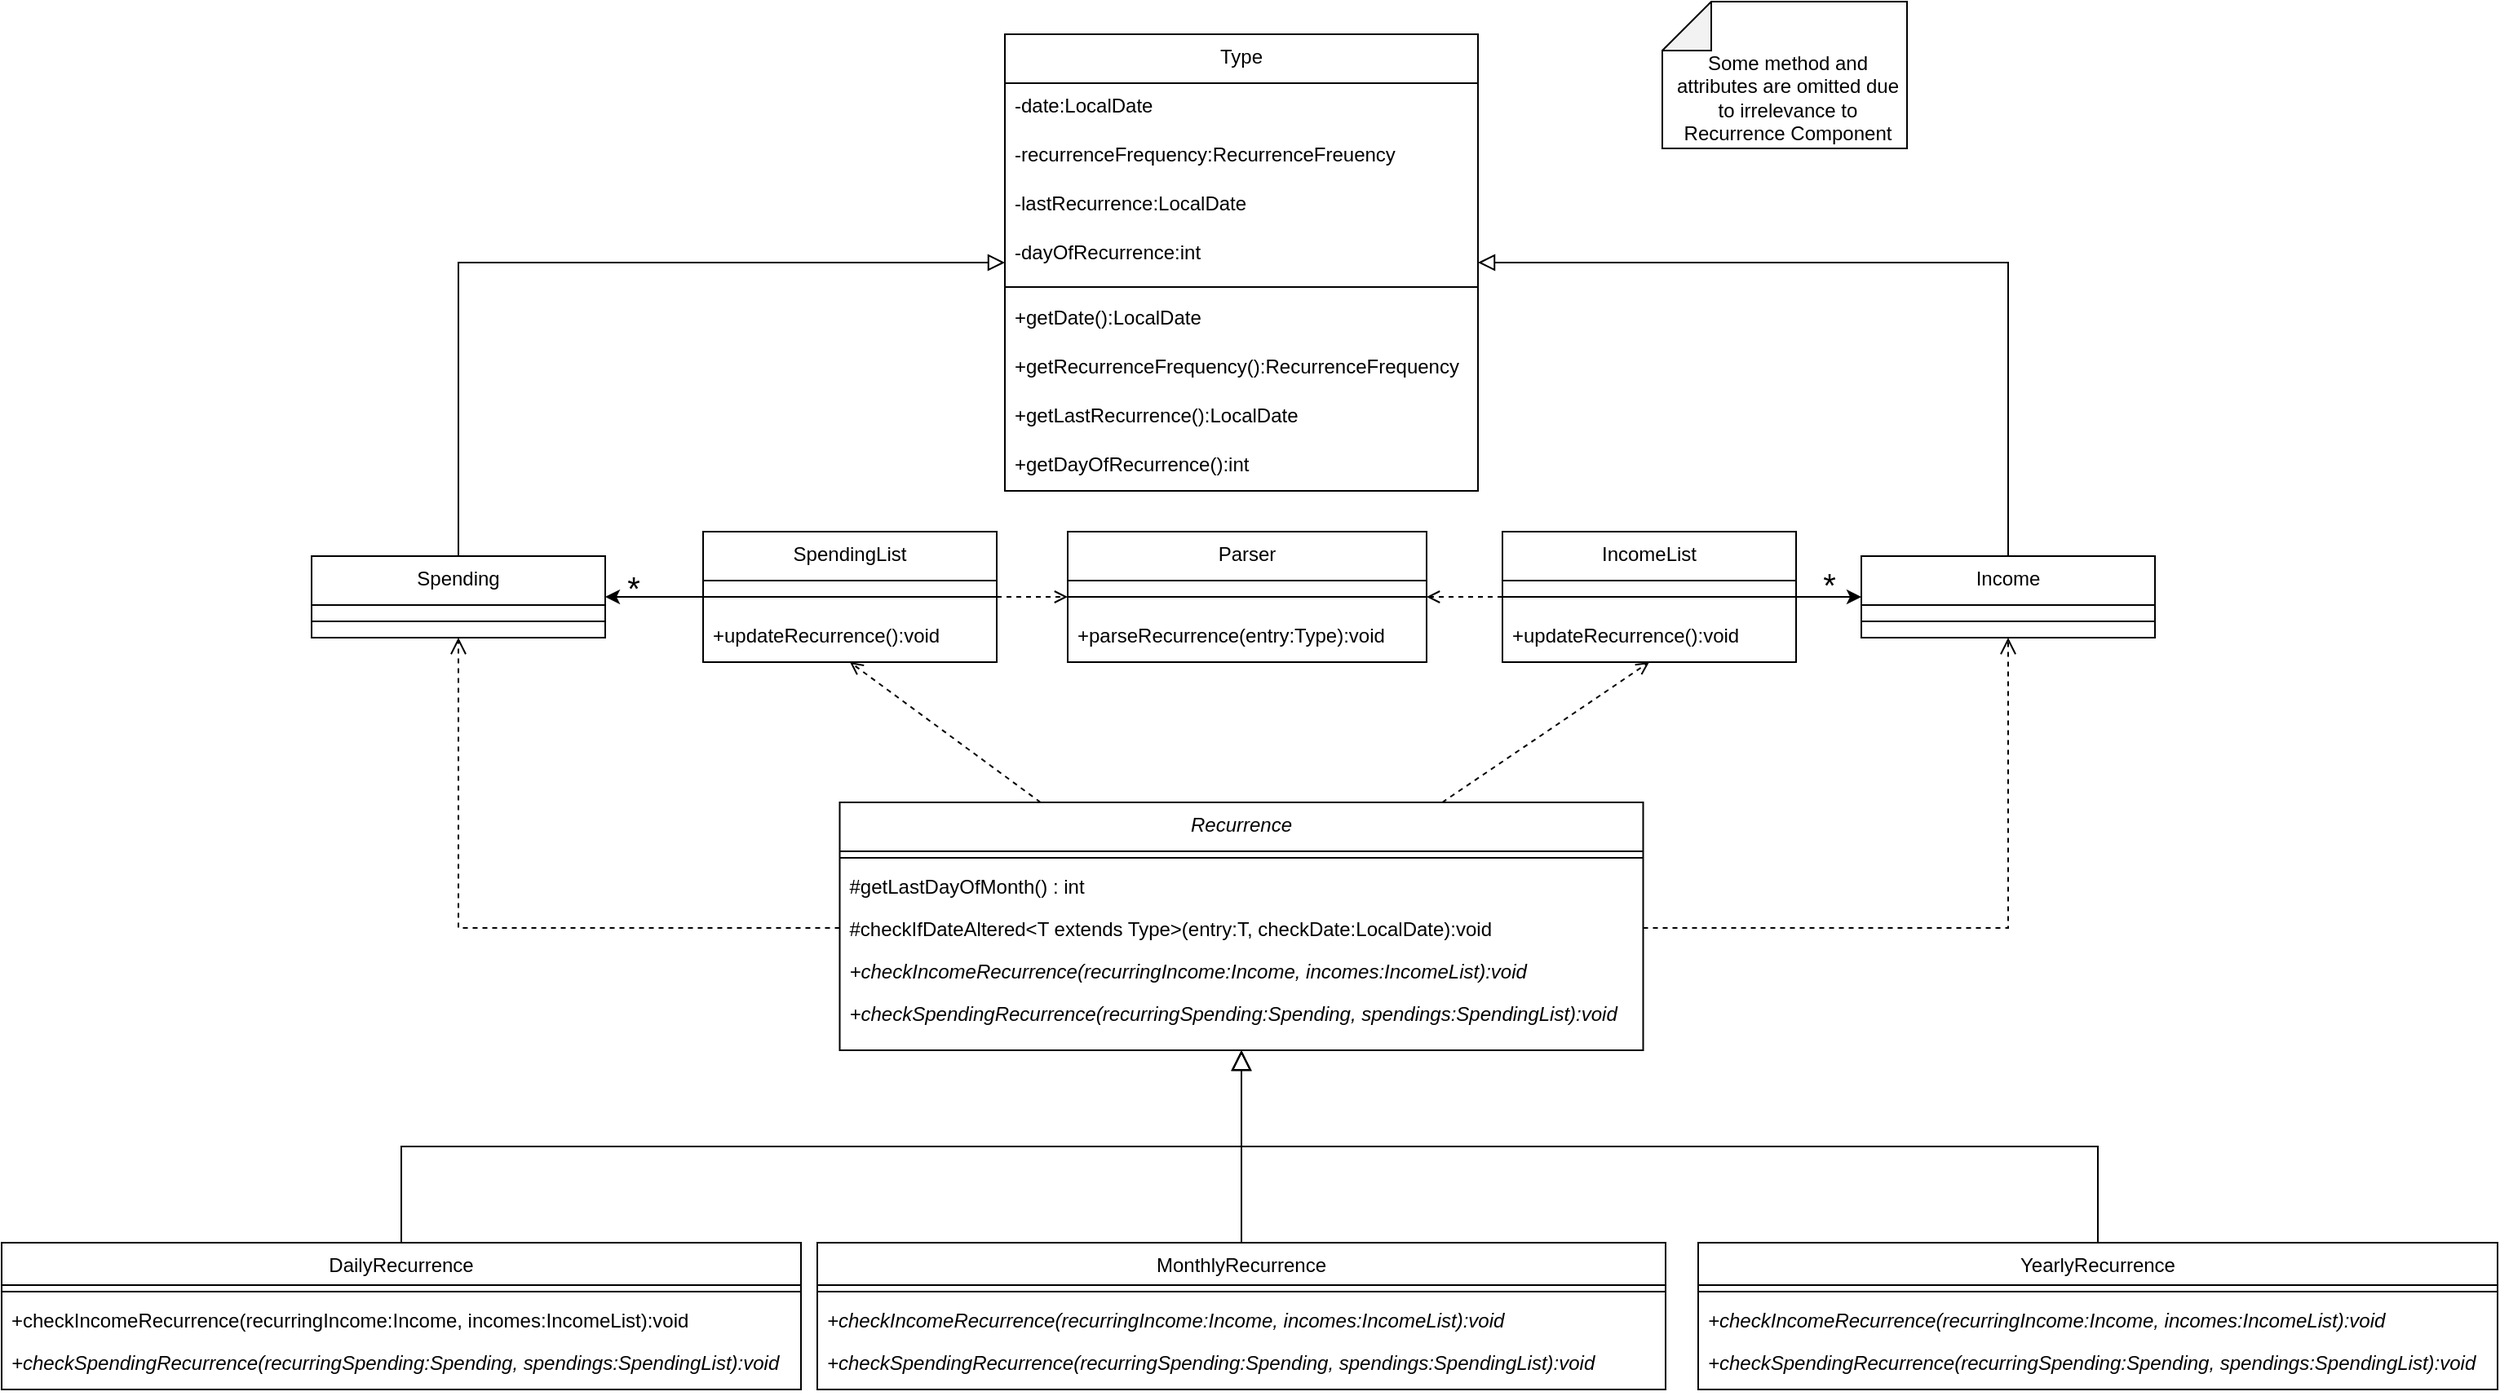 <mxGraphModel dx="2187" dy="840" grid="1" gridSize="10" guides="1" tooltips="1" connect="1" arrows="1" fold="1" page="1" pageScale="1" pageWidth="827" pageHeight="1169" math="0" shadow="0">
  <root>
    <mxCell id="WIyWlLk6GJQsqaUBKTNV-0" />
    <mxCell id="WIyWlLk6GJQsqaUBKTNV-1" parent="WIyWlLk6GJQsqaUBKTNV-0" />
    <mxCell id="zkfFHV4jXpPFQw0GAbJ--0" value="Recurrence" style="swimlane;fontStyle=2;align=center;verticalAlign=top;childLayout=stackLayout;horizontal=1;startSize=30;horizontalStack=0;resizeParent=1;resizeLast=0;collapsible=1;marginBottom=0;rounded=0;shadow=0;strokeWidth=1;" parent="WIyWlLk6GJQsqaUBKTNV-1" vertex="1">
      <mxGeometry x="53.75" y="541" width="492.5" height="152" as="geometry">
        <mxRectangle x="47.5" y="80" width="160" height="26" as="alternateBounds" />
      </mxGeometry>
    </mxCell>
    <mxCell id="zkfFHV4jXpPFQw0GAbJ--4" value="" style="line;html=1;strokeWidth=1;align=left;verticalAlign=middle;spacingTop=-1;spacingLeft=3;spacingRight=3;rotatable=0;labelPosition=right;points=[];portConstraint=eastwest;" parent="zkfFHV4jXpPFQw0GAbJ--0" vertex="1">
      <mxGeometry y="30" width="492.5" height="8" as="geometry" />
    </mxCell>
    <mxCell id="zkfFHV4jXpPFQw0GAbJ--5" value="#getLastDayOfMonth() : int" style="text;align=left;verticalAlign=top;spacingLeft=4;spacingRight=4;overflow=hidden;rotatable=0;points=[[0,0.5],[1,0.5]];portConstraint=eastwest;" parent="zkfFHV4jXpPFQw0GAbJ--0" vertex="1">
      <mxGeometry y="38" width="492.5" height="26" as="geometry" />
    </mxCell>
    <mxCell id="rN-NryZCxEeuz7KnTCO--17" value="#checkIfDateAltered&lt;T extends Type&gt;(entry:T, checkDate:LocalDate):void" style="text;align=left;verticalAlign=top;spacingLeft=4;spacingRight=4;overflow=hidden;rotatable=0;points=[[0,0.5],[1,0.5]];portConstraint=eastwest;" vertex="1" parent="zkfFHV4jXpPFQw0GAbJ--0">
      <mxGeometry y="64" width="492.5" height="26" as="geometry" />
    </mxCell>
    <mxCell id="rN-NryZCxEeuz7KnTCO--22" value="+checkIncomeRecurrence(recurringIncome:Income, incomes:IncomeList):void " style="text;align=left;verticalAlign=top;spacingLeft=4;spacingRight=4;overflow=hidden;rotatable=0;points=[[0,0.5],[1,0.5]];portConstraint=eastwest;fontStyle=2" vertex="1" parent="zkfFHV4jXpPFQw0GAbJ--0">
      <mxGeometry y="90" width="492.5" height="26" as="geometry" />
    </mxCell>
    <mxCell id="rN-NryZCxEeuz7KnTCO--23" value="+checkSpendingRecurrence(recurringSpending:Spending, spendings:SpendingList):void " style="text;align=left;verticalAlign=top;spacingLeft=4;spacingRight=4;overflow=hidden;rotatable=0;points=[[0,0.5],[1,0.5]];portConstraint=eastwest;fontStyle=2" vertex="1" parent="zkfFHV4jXpPFQw0GAbJ--0">
      <mxGeometry y="116" width="492.5" height="26" as="geometry" />
    </mxCell>
    <mxCell id="zkfFHV4jXpPFQw0GAbJ--6" value="DailyRecurrence" style="swimlane;fontStyle=0;align=center;verticalAlign=top;childLayout=stackLayout;horizontal=1;startSize=26;horizontalStack=0;resizeParent=1;resizeLast=0;collapsible=1;marginBottom=0;rounded=0;shadow=0;strokeWidth=1;" parent="WIyWlLk6GJQsqaUBKTNV-1" vertex="1">
      <mxGeometry x="-460" y="811" width="490" height="90" as="geometry">
        <mxRectangle x="130" y="380" width="160" height="26" as="alternateBounds" />
      </mxGeometry>
    </mxCell>
    <mxCell id="zkfFHV4jXpPFQw0GAbJ--9" value="" style="line;html=1;strokeWidth=1;align=left;verticalAlign=middle;spacingTop=-1;spacingLeft=3;spacingRight=3;rotatable=0;labelPosition=right;points=[];portConstraint=eastwest;" parent="zkfFHV4jXpPFQw0GAbJ--6" vertex="1">
      <mxGeometry y="26" width="490" height="8" as="geometry" />
    </mxCell>
    <mxCell id="rN-NryZCxEeuz7KnTCO--24" value="+checkIncomeRecurrence(recurringIncome:Income, incomes:IncomeList):void " style="text;align=left;verticalAlign=top;spacingLeft=4;spacingRight=4;overflow=hidden;rotatable=0;points=[[0,0.5],[1,0.5]];portConstraint=eastwest;fontStyle=0" vertex="1" parent="zkfFHV4jXpPFQw0GAbJ--6">
      <mxGeometry y="34" width="490" height="26" as="geometry" />
    </mxCell>
    <mxCell id="rN-NryZCxEeuz7KnTCO--25" value="+checkSpendingRecurrence(recurringSpending:Spending, spendings:SpendingList):void " style="text;align=left;verticalAlign=top;spacingLeft=4;spacingRight=4;overflow=hidden;rotatable=0;points=[[0,0.5],[1,0.5]];portConstraint=eastwest;fontStyle=2" vertex="1" parent="zkfFHV4jXpPFQw0GAbJ--6">
      <mxGeometry y="60" width="490" height="26" as="geometry" />
    </mxCell>
    <mxCell id="zkfFHV4jXpPFQw0GAbJ--12" value="" style="endArrow=block;endSize=10;endFill=0;shadow=0;strokeWidth=1;rounded=0;curved=0;edgeStyle=elbowEdgeStyle;elbow=vertical;" parent="WIyWlLk6GJQsqaUBKTNV-1" source="zkfFHV4jXpPFQw0GAbJ--6" target="zkfFHV4jXpPFQw0GAbJ--0" edge="1">
      <mxGeometry width="160" relative="1" as="geometry">
        <mxPoint x="200" y="654" as="sourcePoint" />
        <mxPoint x="200" y="654" as="targetPoint" />
      </mxGeometry>
    </mxCell>
    <mxCell id="zkfFHV4jXpPFQw0GAbJ--13" value="MonthlyRecurrence" style="swimlane;fontStyle=0;align=center;verticalAlign=top;childLayout=stackLayout;horizontal=1;startSize=26;horizontalStack=0;resizeParent=1;resizeLast=0;collapsible=1;marginBottom=0;rounded=0;shadow=0;strokeWidth=1;" parent="WIyWlLk6GJQsqaUBKTNV-1" vertex="1">
      <mxGeometry x="40" y="811" width="520" height="90" as="geometry">
        <mxRectangle x="340" y="380" width="170" height="26" as="alternateBounds" />
      </mxGeometry>
    </mxCell>
    <mxCell id="zkfFHV4jXpPFQw0GAbJ--15" value="" style="line;html=1;strokeWidth=1;align=left;verticalAlign=middle;spacingTop=-1;spacingLeft=3;spacingRight=3;rotatable=0;labelPosition=right;points=[];portConstraint=eastwest;" parent="zkfFHV4jXpPFQw0GAbJ--13" vertex="1">
      <mxGeometry y="26" width="520" height="8" as="geometry" />
    </mxCell>
    <mxCell id="rN-NryZCxEeuz7KnTCO--27" value="+checkIncomeRecurrence(recurringIncome:Income, incomes:IncomeList):void " style="text;align=left;verticalAlign=top;spacingLeft=4;spacingRight=4;overflow=hidden;rotatable=0;points=[[0,0.5],[1,0.5]];portConstraint=eastwest;fontStyle=2" vertex="1" parent="zkfFHV4jXpPFQw0GAbJ--13">
      <mxGeometry y="34" width="520" height="26" as="geometry" />
    </mxCell>
    <mxCell id="rN-NryZCxEeuz7KnTCO--28" value="+checkSpendingRecurrence(recurringSpending:Spending, spendings:SpendingList):void " style="text;align=left;verticalAlign=top;spacingLeft=4;spacingRight=4;overflow=hidden;rotatable=0;points=[[0,0.5],[1,0.5]];portConstraint=eastwest;fontStyle=2" vertex="1" parent="zkfFHV4jXpPFQw0GAbJ--13">
      <mxGeometry y="60" width="520" height="30" as="geometry" />
    </mxCell>
    <mxCell id="zkfFHV4jXpPFQw0GAbJ--16" value="" style="endArrow=block;endSize=10;endFill=0;shadow=0;strokeWidth=1;rounded=0;curved=0;edgeStyle=elbowEdgeStyle;elbow=vertical;" parent="WIyWlLk6GJQsqaUBKTNV-1" source="zkfFHV4jXpPFQw0GAbJ--13" target="zkfFHV4jXpPFQw0GAbJ--0" edge="1">
      <mxGeometry width="160" relative="1" as="geometry">
        <mxPoint x="210" y="824" as="sourcePoint" />
        <mxPoint x="310" y="722" as="targetPoint" />
      </mxGeometry>
    </mxCell>
    <mxCell id="rN-NryZCxEeuz7KnTCO--0" value="YearlyRecurrence" style="swimlane;fontStyle=0;align=center;verticalAlign=top;childLayout=stackLayout;horizontal=1;startSize=26;horizontalStack=0;resizeParent=1;resizeLast=0;collapsible=1;marginBottom=0;rounded=0;shadow=0;strokeWidth=1;" vertex="1" parent="WIyWlLk6GJQsqaUBKTNV-1">
      <mxGeometry x="580" y="811" width="490" height="90" as="geometry">
        <mxRectangle x="130" y="380" width="160" height="26" as="alternateBounds" />
      </mxGeometry>
    </mxCell>
    <mxCell id="rN-NryZCxEeuz7KnTCO--3" value="" style="line;html=1;strokeWidth=1;align=left;verticalAlign=middle;spacingTop=-1;spacingLeft=3;spacingRight=3;rotatable=0;labelPosition=right;points=[];portConstraint=eastwest;" vertex="1" parent="rN-NryZCxEeuz7KnTCO--0">
      <mxGeometry y="26" width="490" height="8" as="geometry" />
    </mxCell>
    <mxCell id="rN-NryZCxEeuz7KnTCO--29" value="+checkIncomeRecurrence(recurringIncome:Income, incomes:IncomeList):void " style="text;align=left;verticalAlign=top;spacingLeft=4;spacingRight=4;overflow=hidden;rotatable=0;points=[[0,0.5],[1,0.5]];portConstraint=eastwest;fontStyle=2" vertex="1" parent="rN-NryZCxEeuz7KnTCO--0">
      <mxGeometry y="34" width="490" height="26" as="geometry" />
    </mxCell>
    <mxCell id="rN-NryZCxEeuz7KnTCO--30" value="+checkSpendingRecurrence(recurringSpending:Spending, spendings:SpendingList):void " style="text;align=left;verticalAlign=top;spacingLeft=4;spacingRight=4;overflow=hidden;rotatable=0;points=[[0,0.5],[1,0.5]];portConstraint=eastwest;fontStyle=2" vertex="1" parent="rN-NryZCxEeuz7KnTCO--0">
      <mxGeometry y="60" width="490" height="30" as="geometry" />
    </mxCell>
    <mxCell id="rN-NryZCxEeuz7KnTCO--16" value="" style="endArrow=block;endSize=10;endFill=0;shadow=0;strokeWidth=1;rounded=0;curved=0;edgeStyle=elbowEdgeStyle;elbow=vertical;exitX=0.5;exitY=0;exitDx=0;exitDy=0;entryX=0.5;entryY=1;entryDx=0;entryDy=0;" edge="1" parent="WIyWlLk6GJQsqaUBKTNV-1" source="rN-NryZCxEeuz7KnTCO--0" target="zkfFHV4jXpPFQw0GAbJ--0">
      <mxGeometry width="160" relative="1" as="geometry">
        <mxPoint x="510" y="811" as="sourcePoint" />
        <mxPoint x="310" y="691" as="targetPoint" />
      </mxGeometry>
    </mxCell>
    <mxCell id="rN-NryZCxEeuz7KnTCO--51" style="edgeStyle=orthogonalEdgeStyle;rounded=0;orthogonalLoop=1;jettySize=auto;html=1;exitX=0;exitY=0.5;exitDx=0;exitDy=0;entryX=1;entryY=0.5;entryDx=0;entryDy=0;" edge="1" parent="WIyWlLk6GJQsqaUBKTNV-1" source="rN-NryZCxEeuz7KnTCO--31" target="rN-NryZCxEeuz7KnTCO--46">
      <mxGeometry relative="1" as="geometry" />
    </mxCell>
    <mxCell id="rN-NryZCxEeuz7KnTCO--72" style="edgeStyle=orthogonalEdgeStyle;rounded=0;orthogonalLoop=1;jettySize=auto;html=1;exitX=1;exitY=0.5;exitDx=0;exitDy=0;entryX=0;entryY=0.5;entryDx=0;entryDy=0;dashed=1;endArrow=open;endFill=0;" edge="1" parent="WIyWlLk6GJQsqaUBKTNV-1" source="rN-NryZCxEeuz7KnTCO--31" target="rN-NryZCxEeuz7KnTCO--67">
      <mxGeometry relative="1" as="geometry" />
    </mxCell>
    <mxCell id="rN-NryZCxEeuz7KnTCO--31" value="SpendingList" style="swimlane;fontStyle=0;align=center;verticalAlign=top;childLayout=stackLayout;horizontal=1;startSize=30;horizontalStack=0;resizeParent=1;resizeLast=0;collapsible=1;marginBottom=0;rounded=0;shadow=0;strokeWidth=1;" vertex="1" parent="WIyWlLk6GJQsqaUBKTNV-1">
      <mxGeometry x="-30" y="375" width="180" height="80" as="geometry">
        <mxRectangle x="47.5" y="80" width="160" height="26" as="alternateBounds" />
      </mxGeometry>
    </mxCell>
    <mxCell id="rN-NryZCxEeuz7KnTCO--32" value="" style="line;html=1;strokeWidth=1;align=left;verticalAlign=middle;spacingTop=-1;spacingLeft=3;spacingRight=3;rotatable=0;labelPosition=right;points=[];portConstraint=eastwest;" vertex="1" parent="rN-NryZCxEeuz7KnTCO--31">
      <mxGeometry y="30" width="180" height="20" as="geometry" />
    </mxCell>
    <mxCell id="rN-NryZCxEeuz7KnTCO--65" value="+updateRecurrence():void" style="text;align=left;verticalAlign=top;spacingLeft=4;spacingRight=4;overflow=hidden;rotatable=0;points=[[0,0.5],[1,0.5]];portConstraint=eastwest;" vertex="1" parent="rN-NryZCxEeuz7KnTCO--31">
      <mxGeometry y="50" width="180" height="30" as="geometry" />
    </mxCell>
    <mxCell id="rN-NryZCxEeuz7KnTCO--50" style="edgeStyle=orthogonalEdgeStyle;rounded=0;orthogonalLoop=1;jettySize=auto;html=1;exitX=1;exitY=0.5;exitDx=0;exitDy=0;entryX=0;entryY=0.5;entryDx=0;entryDy=0;" edge="1" parent="WIyWlLk6GJQsqaUBKTNV-1" source="rN-NryZCxEeuz7KnTCO--44" target="rN-NryZCxEeuz7KnTCO--48">
      <mxGeometry relative="1" as="geometry" />
    </mxCell>
    <mxCell id="rN-NryZCxEeuz7KnTCO--70" style="edgeStyle=orthogonalEdgeStyle;rounded=0;orthogonalLoop=1;jettySize=auto;html=1;exitX=0;exitY=0.5;exitDx=0;exitDy=0;entryX=1;entryY=0.5;entryDx=0;entryDy=0;dashed=1;endArrow=open;endFill=0;" edge="1" parent="WIyWlLk6GJQsqaUBKTNV-1" source="rN-NryZCxEeuz7KnTCO--44" target="rN-NryZCxEeuz7KnTCO--67">
      <mxGeometry relative="1" as="geometry" />
    </mxCell>
    <mxCell id="rN-NryZCxEeuz7KnTCO--44" value="IncomeList" style="swimlane;fontStyle=0;align=center;verticalAlign=top;childLayout=stackLayout;horizontal=1;startSize=30;horizontalStack=0;resizeParent=1;resizeLast=0;collapsible=1;marginBottom=0;rounded=0;shadow=0;strokeWidth=1;" vertex="1" parent="WIyWlLk6GJQsqaUBKTNV-1">
      <mxGeometry x="460" y="375" width="180" height="80" as="geometry">
        <mxRectangle x="47.5" y="80" width="160" height="26" as="alternateBounds" />
      </mxGeometry>
    </mxCell>
    <mxCell id="rN-NryZCxEeuz7KnTCO--45" value="" style="line;html=1;strokeWidth=1;align=left;verticalAlign=middle;spacingTop=-1;spacingLeft=3;spacingRight=3;rotatable=0;labelPosition=right;points=[];portConstraint=eastwest;" vertex="1" parent="rN-NryZCxEeuz7KnTCO--44">
      <mxGeometry y="30" width="180" height="20" as="geometry" />
    </mxCell>
    <mxCell id="rN-NryZCxEeuz7KnTCO--64" value="+updateRecurrence():void" style="text;align=left;verticalAlign=top;spacingLeft=4;spacingRight=4;overflow=hidden;rotatable=0;points=[[0,0.5],[1,0.5]];portConstraint=eastwest;" vertex="1" parent="rN-NryZCxEeuz7KnTCO--44">
      <mxGeometry y="50" width="180" height="30" as="geometry" />
    </mxCell>
    <mxCell id="rN-NryZCxEeuz7KnTCO--46" value="Spending" style="swimlane;fontStyle=0;align=center;verticalAlign=top;childLayout=stackLayout;horizontal=1;startSize=30;horizontalStack=0;resizeParent=1;resizeLast=0;collapsible=1;marginBottom=0;rounded=0;shadow=0;strokeWidth=1;" vertex="1" parent="WIyWlLk6GJQsqaUBKTNV-1">
      <mxGeometry x="-270" y="390" width="180" height="50" as="geometry">
        <mxRectangle x="47.5" y="80" width="160" height="26" as="alternateBounds" />
      </mxGeometry>
    </mxCell>
    <mxCell id="rN-NryZCxEeuz7KnTCO--47" value="" style="line;html=1;strokeWidth=1;align=left;verticalAlign=middle;spacingTop=-1;spacingLeft=3;spacingRight=3;rotatable=0;labelPosition=right;points=[];portConstraint=eastwest;" vertex="1" parent="rN-NryZCxEeuz7KnTCO--46">
      <mxGeometry y="30" width="180" height="20" as="geometry" />
    </mxCell>
    <mxCell id="rN-NryZCxEeuz7KnTCO--48" value="Income" style="swimlane;fontStyle=0;align=center;verticalAlign=top;childLayout=stackLayout;horizontal=1;startSize=30;horizontalStack=0;resizeParent=1;resizeLast=0;collapsible=1;marginBottom=0;rounded=0;shadow=0;strokeWidth=1;" vertex="1" parent="WIyWlLk6GJQsqaUBKTNV-1">
      <mxGeometry x="680" y="390" width="180" height="50" as="geometry">
        <mxRectangle x="47.5" y="80" width="160" height="26" as="alternateBounds" />
      </mxGeometry>
    </mxCell>
    <mxCell id="rN-NryZCxEeuz7KnTCO--49" value="" style="line;html=1;strokeWidth=1;align=left;verticalAlign=middle;spacingTop=-1;spacingLeft=3;spacingRight=3;rotatable=0;labelPosition=right;points=[];portConstraint=eastwest;" vertex="1" parent="rN-NryZCxEeuz7KnTCO--48">
      <mxGeometry y="30" width="180" height="20" as="geometry" />
    </mxCell>
    <mxCell id="rN-NryZCxEeuz7KnTCO--52" value="*" style="text;html=1;resizable=0;points=[];;align=center;verticalAlign=middle;labelBackgroundColor=none;rounded=0;shadow=0;strokeWidth=1;fontSize=20;" vertex="1" connectable="0" parent="WIyWlLk6GJQsqaUBKTNV-1">
      <mxGeometry x="827.002" y="720.002" as="geometry">
        <mxPoint x="-167" y="-313" as="offset" />
      </mxGeometry>
    </mxCell>
    <mxCell id="rN-NryZCxEeuz7KnTCO--55" value="*" style="text;html=1;resizable=0;points=[];;align=center;verticalAlign=middle;labelBackgroundColor=none;rounded=0;shadow=0;strokeWidth=1;fontSize=20;" vertex="1" connectable="0" parent="WIyWlLk6GJQsqaUBKTNV-1">
      <mxGeometry x="430.002" y="800.002" as="geometry">
        <mxPoint x="-503" y="-391" as="offset" />
      </mxGeometry>
    </mxCell>
    <mxCell id="rN-NryZCxEeuz7KnTCO--56" value="Type" style="swimlane;fontStyle=0;align=center;verticalAlign=top;childLayout=stackLayout;horizontal=1;startSize=30;horizontalStack=0;resizeParent=1;resizeLast=0;collapsible=1;marginBottom=0;rounded=0;shadow=0;strokeWidth=1;" vertex="1" parent="WIyWlLk6GJQsqaUBKTNV-1">
      <mxGeometry x="155" y="70" width="290" height="280" as="geometry">
        <mxRectangle x="47.5" y="80" width="160" height="26" as="alternateBounds" />
      </mxGeometry>
    </mxCell>
    <mxCell id="rN-NryZCxEeuz7KnTCO--73" value="-date:LocalDate" style="text;align=left;verticalAlign=top;spacingLeft=4;spacingRight=4;overflow=hidden;rotatable=0;points=[[0,0.5],[1,0.5]];portConstraint=eastwest;" vertex="1" parent="rN-NryZCxEeuz7KnTCO--56">
      <mxGeometry y="30" width="290" height="30" as="geometry" />
    </mxCell>
    <mxCell id="rN-NryZCxEeuz7KnTCO--77" value="-recurrenceFrequency:RecurrenceFreuency" style="text;align=left;verticalAlign=top;spacingLeft=4;spacingRight=4;overflow=hidden;rotatable=0;points=[[0,0.5],[1,0.5]];portConstraint=eastwest;" vertex="1" parent="rN-NryZCxEeuz7KnTCO--56">
      <mxGeometry y="60" width="290" height="30" as="geometry" />
    </mxCell>
    <mxCell id="rN-NryZCxEeuz7KnTCO--78" value="-lastRecurrence:LocalDate" style="text;align=left;verticalAlign=top;spacingLeft=4;spacingRight=4;overflow=hidden;rotatable=0;points=[[0,0.5],[1,0.5]];portConstraint=eastwest;" vertex="1" parent="rN-NryZCxEeuz7KnTCO--56">
      <mxGeometry y="90" width="290" height="30" as="geometry" />
    </mxCell>
    <mxCell id="rN-NryZCxEeuz7KnTCO--79" value="-dayOfRecurrence:int" style="text;align=left;verticalAlign=top;spacingLeft=4;spacingRight=4;overflow=hidden;rotatable=0;points=[[0,0.5],[1,0.5]];portConstraint=eastwest;" vertex="1" parent="rN-NryZCxEeuz7KnTCO--56">
      <mxGeometry y="120" width="290" height="30" as="geometry" />
    </mxCell>
    <mxCell id="rN-NryZCxEeuz7KnTCO--57" value="" style="line;html=1;strokeWidth=1;align=left;verticalAlign=middle;spacingTop=-1;spacingLeft=3;spacingRight=3;rotatable=0;labelPosition=right;points=[];portConstraint=eastwest;" vertex="1" parent="rN-NryZCxEeuz7KnTCO--56">
      <mxGeometry y="150" width="290" height="10" as="geometry" />
    </mxCell>
    <mxCell id="rN-NryZCxEeuz7KnTCO--84" value="+getDate():LocalDate" style="text;align=left;verticalAlign=top;spacingLeft=4;spacingRight=4;overflow=hidden;rotatable=0;points=[[0,0.5],[1,0.5]];portConstraint=eastwest;" vertex="1" parent="rN-NryZCxEeuz7KnTCO--56">
      <mxGeometry y="160" width="290" height="30" as="geometry" />
    </mxCell>
    <mxCell id="rN-NryZCxEeuz7KnTCO--81" value="+getRecurrenceFrequency():RecurrenceFrequency" style="text;align=left;verticalAlign=top;spacingLeft=4;spacingRight=4;overflow=hidden;rotatable=0;points=[[0,0.5],[1,0.5]];portConstraint=eastwest;" vertex="1" parent="rN-NryZCxEeuz7KnTCO--56">
      <mxGeometry y="190" width="290" height="30" as="geometry" />
    </mxCell>
    <mxCell id="rN-NryZCxEeuz7KnTCO--82" value="+getLastRecurrence():LocalDate" style="text;align=left;verticalAlign=top;spacingLeft=4;spacingRight=4;overflow=hidden;rotatable=0;points=[[0,0.5],[1,0.5]];portConstraint=eastwest;" vertex="1" parent="rN-NryZCxEeuz7KnTCO--56">
      <mxGeometry y="220" width="290" height="30" as="geometry" />
    </mxCell>
    <mxCell id="rN-NryZCxEeuz7KnTCO--83" value="+getDayOfRecurrence():int" style="text;align=left;verticalAlign=top;spacingLeft=4;spacingRight=4;overflow=hidden;rotatable=0;points=[[0,0.5],[1,0.5]];portConstraint=eastwest;" vertex="1" parent="rN-NryZCxEeuz7KnTCO--56">
      <mxGeometry y="250" width="290" height="30" as="geometry" />
    </mxCell>
    <mxCell id="rN-NryZCxEeuz7KnTCO--58" value="" style="endArrow=open;dashed=1;html=1;rounded=0;exitX=0.25;exitY=0;exitDx=0;exitDy=0;entryX=0.5;entryY=1;entryDx=0;entryDy=0;endFill=0;" edge="1" parent="WIyWlLk6GJQsqaUBKTNV-1" source="zkfFHV4jXpPFQw0GAbJ--0" target="rN-NryZCxEeuz7KnTCO--31">
      <mxGeometry width="50" height="50" relative="1" as="geometry">
        <mxPoint x="340" y="460" as="sourcePoint" />
        <mxPoint x="390" y="410" as="targetPoint" />
      </mxGeometry>
    </mxCell>
    <mxCell id="rN-NryZCxEeuz7KnTCO--59" value="" style="endArrow=open;dashed=1;html=1;rounded=0;exitX=0.75;exitY=0;exitDx=0;exitDy=0;entryX=0.5;entryY=1;entryDx=0;entryDy=0;endFill=0;" edge="1" parent="WIyWlLk6GJQsqaUBKTNV-1" source="zkfFHV4jXpPFQw0GAbJ--0" target="rN-NryZCxEeuz7KnTCO--44">
      <mxGeometry width="50" height="50" relative="1" as="geometry">
        <mxPoint x="340" y="460" as="sourcePoint" />
        <mxPoint x="390" y="410" as="targetPoint" />
      </mxGeometry>
    </mxCell>
    <mxCell id="rN-NryZCxEeuz7KnTCO--60" value="" style="edgeStyle=segmentEdgeStyle;endArrow=none;html=1;curved=0;rounded=0;endSize=8;startSize=8;startArrow=block;startFill=0;endFill=0;entryX=0.5;entryY=0;entryDx=0;entryDy=0;exitX=0;exitY=0.5;exitDx=0;exitDy=0;" edge="1" parent="WIyWlLk6GJQsqaUBKTNV-1" source="rN-NryZCxEeuz7KnTCO--56" target="rN-NryZCxEeuz7KnTCO--46">
      <mxGeometry width="50" height="50" relative="1" as="geometry">
        <mxPoint x="-90.0" y="230" as="sourcePoint" />
        <mxPoint x="-140.0" y="280" as="targetPoint" />
      </mxGeometry>
    </mxCell>
    <mxCell id="rN-NryZCxEeuz7KnTCO--62" value="" style="edgeStyle=segmentEdgeStyle;endArrow=none;html=1;curved=0;rounded=0;endSize=8;startSize=8;startArrow=block;startFill=0;endFill=0;entryX=0.5;entryY=0;entryDx=0;entryDy=0;exitX=1;exitY=0.5;exitDx=0;exitDy=0;" edge="1" parent="WIyWlLk6GJQsqaUBKTNV-1" source="rN-NryZCxEeuz7KnTCO--56" target="rN-NryZCxEeuz7KnTCO--48">
      <mxGeometry width="50" height="50" relative="1" as="geometry">
        <mxPoint x="420" y="240" as="sourcePoint" />
        <mxPoint x="810" y="375" as="targetPoint" />
      </mxGeometry>
    </mxCell>
    <mxCell id="rN-NryZCxEeuz7KnTCO--67" value="Parser" style="swimlane;fontStyle=0;align=center;verticalAlign=top;childLayout=stackLayout;horizontal=1;startSize=30;horizontalStack=0;resizeParent=1;resizeLast=0;collapsible=1;marginBottom=0;rounded=0;shadow=0;strokeWidth=1;" vertex="1" parent="WIyWlLk6GJQsqaUBKTNV-1">
      <mxGeometry x="193.5" y="375" width="220" height="80" as="geometry">
        <mxRectangle x="47.5" y="80" width="160" height="26" as="alternateBounds" />
      </mxGeometry>
    </mxCell>
    <mxCell id="rN-NryZCxEeuz7KnTCO--68" value="" style="line;html=1;strokeWidth=1;align=left;verticalAlign=middle;spacingTop=-1;spacingLeft=3;spacingRight=3;rotatable=0;labelPosition=right;points=[];portConstraint=eastwest;" vertex="1" parent="rN-NryZCxEeuz7KnTCO--67">
      <mxGeometry y="30" width="220" height="20" as="geometry" />
    </mxCell>
    <mxCell id="rN-NryZCxEeuz7KnTCO--69" value="+parseRecurrence(entry:Type):void" style="text;align=left;verticalAlign=top;spacingLeft=4;spacingRight=4;overflow=hidden;rotatable=0;points=[[0,0.5],[1,0.5]];portConstraint=eastwest;" vertex="1" parent="rN-NryZCxEeuz7KnTCO--67">
      <mxGeometry y="50" width="220" height="30" as="geometry" />
    </mxCell>
    <mxCell id="rN-NryZCxEeuz7KnTCO--86" value="" style="edgeStyle=segmentEdgeStyle;endArrow=open;html=1;curved=0;rounded=0;endSize=8;startSize=8;exitX=1;exitY=0.5;exitDx=0;exitDy=0;entryX=0.5;entryY=1;entryDx=0;entryDy=0;dashed=1;endFill=0;" edge="1" parent="WIyWlLk6GJQsqaUBKTNV-1" source="rN-NryZCxEeuz7KnTCO--17" target="rN-NryZCxEeuz7KnTCO--48">
      <mxGeometry width="50" height="50" relative="1" as="geometry">
        <mxPoint x="560" y="635" as="sourcePoint" />
        <mxPoint x="610" y="585" as="targetPoint" />
      </mxGeometry>
    </mxCell>
    <mxCell id="rN-NryZCxEeuz7KnTCO--87" value="" style="edgeStyle=segmentEdgeStyle;endArrow=open;html=1;curved=0;rounded=0;endSize=8;startSize=8;exitX=0;exitY=0.5;exitDx=0;exitDy=0;entryX=0.5;entryY=1;entryDx=0;entryDy=0;dashed=1;endFill=0;" edge="1" parent="WIyWlLk6GJQsqaUBKTNV-1" source="rN-NryZCxEeuz7KnTCO--17" target="rN-NryZCxEeuz7KnTCO--46">
      <mxGeometry width="50" height="50" relative="1" as="geometry">
        <mxPoint x="13.997" y="628" as="sourcePoint" />
        <mxPoint x="-210.003" y="450" as="targetPoint" />
      </mxGeometry>
    </mxCell>
    <mxCell id="rN-NryZCxEeuz7KnTCO--88" value="" style="shape=note;whiteSpace=wrap;html=1;backgroundOutline=1;darkOpacity=0.05;rotation=-90;" vertex="1" parent="WIyWlLk6GJQsqaUBKTNV-1">
      <mxGeometry x="588" y="20" width="90" height="150" as="geometry" />
    </mxCell>
    <mxCell id="rN-NryZCxEeuz7KnTCO--89" value="Some method and attributes are omitted due to irrelevance to Recurrence Component" style="text;html=1;align=center;verticalAlign=middle;whiteSpace=wrap;rounded=0;" vertex="1" parent="WIyWlLk6GJQsqaUBKTNV-1">
      <mxGeometry x="560" y="94" width="150" height="30" as="geometry" />
    </mxCell>
  </root>
</mxGraphModel>
